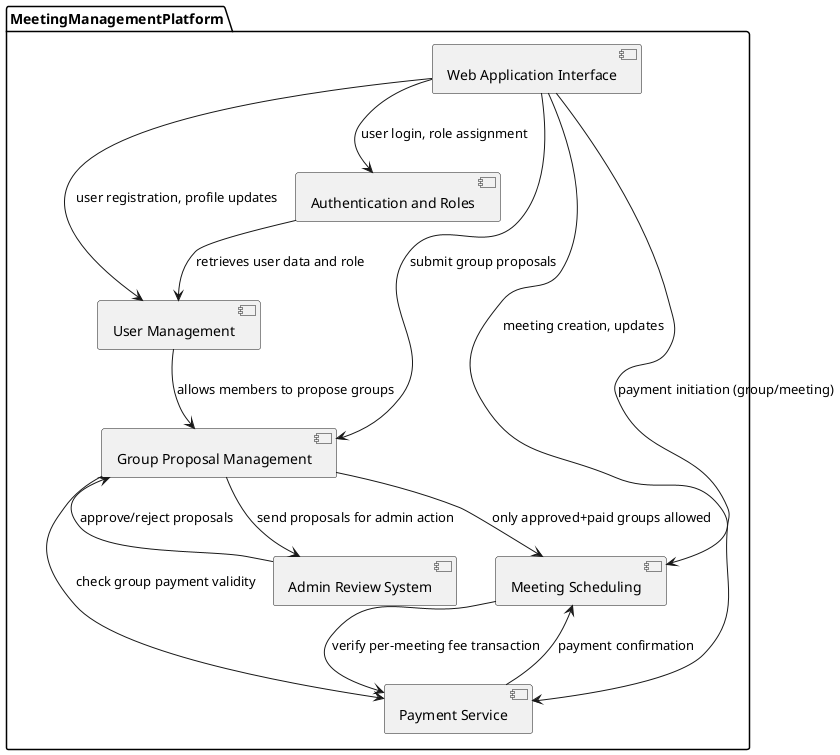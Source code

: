@startuml
package MeetingManagementPlatform {

[User Management] as UserMgmt
[Authentication and Roles] as AuthRoles
[Group Proposal Management] as GroupProposals
[Admin Review System] as AdminReview
[Meeting Scheduling] as MeetingSched
[Payment Service] as Payments
[Web Application Interface] as WebApp

WebApp --> AuthRoles: user login, role assignment
WebApp --> UserMgmt: user registration, profile updates

AuthRoles --> UserMgmt: retrieves user data and role
UserMgmt --> GroupProposals: allows members to propose groups

WebApp --> GroupProposals: submit group proposals
GroupProposals --> AdminReview: send proposals for admin action
AdminReview --> GroupProposals: approve/reject proposals

GroupProposals --> Payments: check group payment validity
GroupProposals --> MeetingSched: only approved+paid groups allowed

WebApp --> MeetingSched: meeting creation, updates
MeetingSched --> Payments: verify per-meeting fee transaction
Payments --> MeetingSched: payment confirmation

WebApp --> Payments: payment initiation (group/meeting)
}

@enduml

